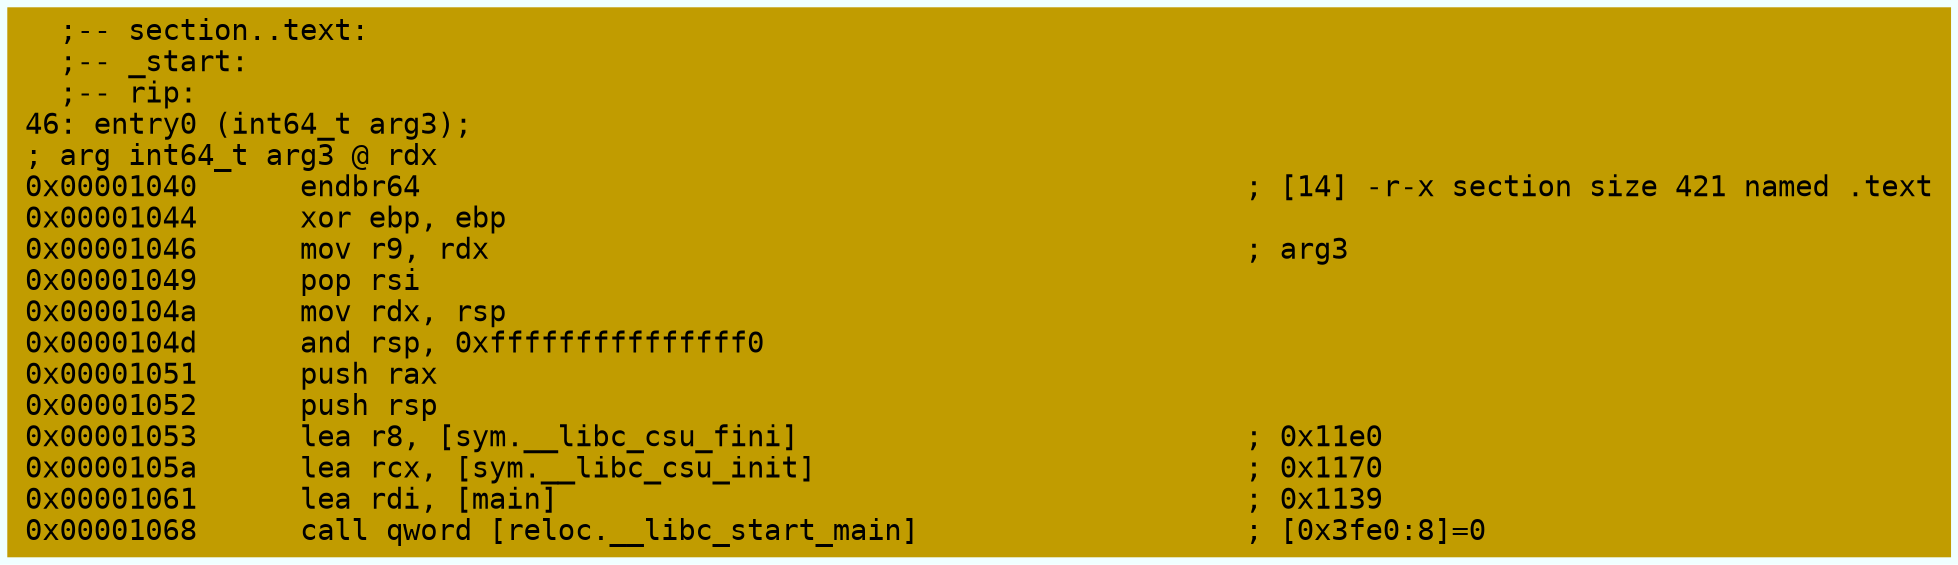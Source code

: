 digraph code {
	graph [bgcolor=azure fontsize=8 fontname="Courier" splines="ortho"];
	node [fillcolor=gray style=filled shape=box];
	edge [arrowhead="normal"];
	"0x00001040" [URL="entry0/0x00001040", fillcolor="#c19c00",color="#c19c00", fontname="Courier",label="  ;-- section..text:\l  ;-- _start:\l  ;-- rip:\l46: entry0 (int64_t arg3);\l; arg int64_t arg3 @ rdx\l0x00001040      endbr64                                                ; [14] -r-x section size 421 named .text\l0x00001044      xor ebp, ebp\l0x00001046      mov r9, rdx                                            ; arg3\l0x00001049      pop rsi\l0x0000104a      mov rdx, rsp\l0x0000104d      and rsp, 0xfffffffffffffff0\l0x00001051      push rax\l0x00001052      push rsp\l0x00001053      lea r8, [sym.__libc_csu_fini]                          ; 0x11e0\l0x0000105a      lea rcx, [sym.__libc_csu_init]                         ; 0x1170\l0x00001061      lea rdi, [main]                                        ; 0x1139\l0x00001068      call qword [reloc.__libc_start_main]                   ; [0x3fe0:8]=0\l"]
}
